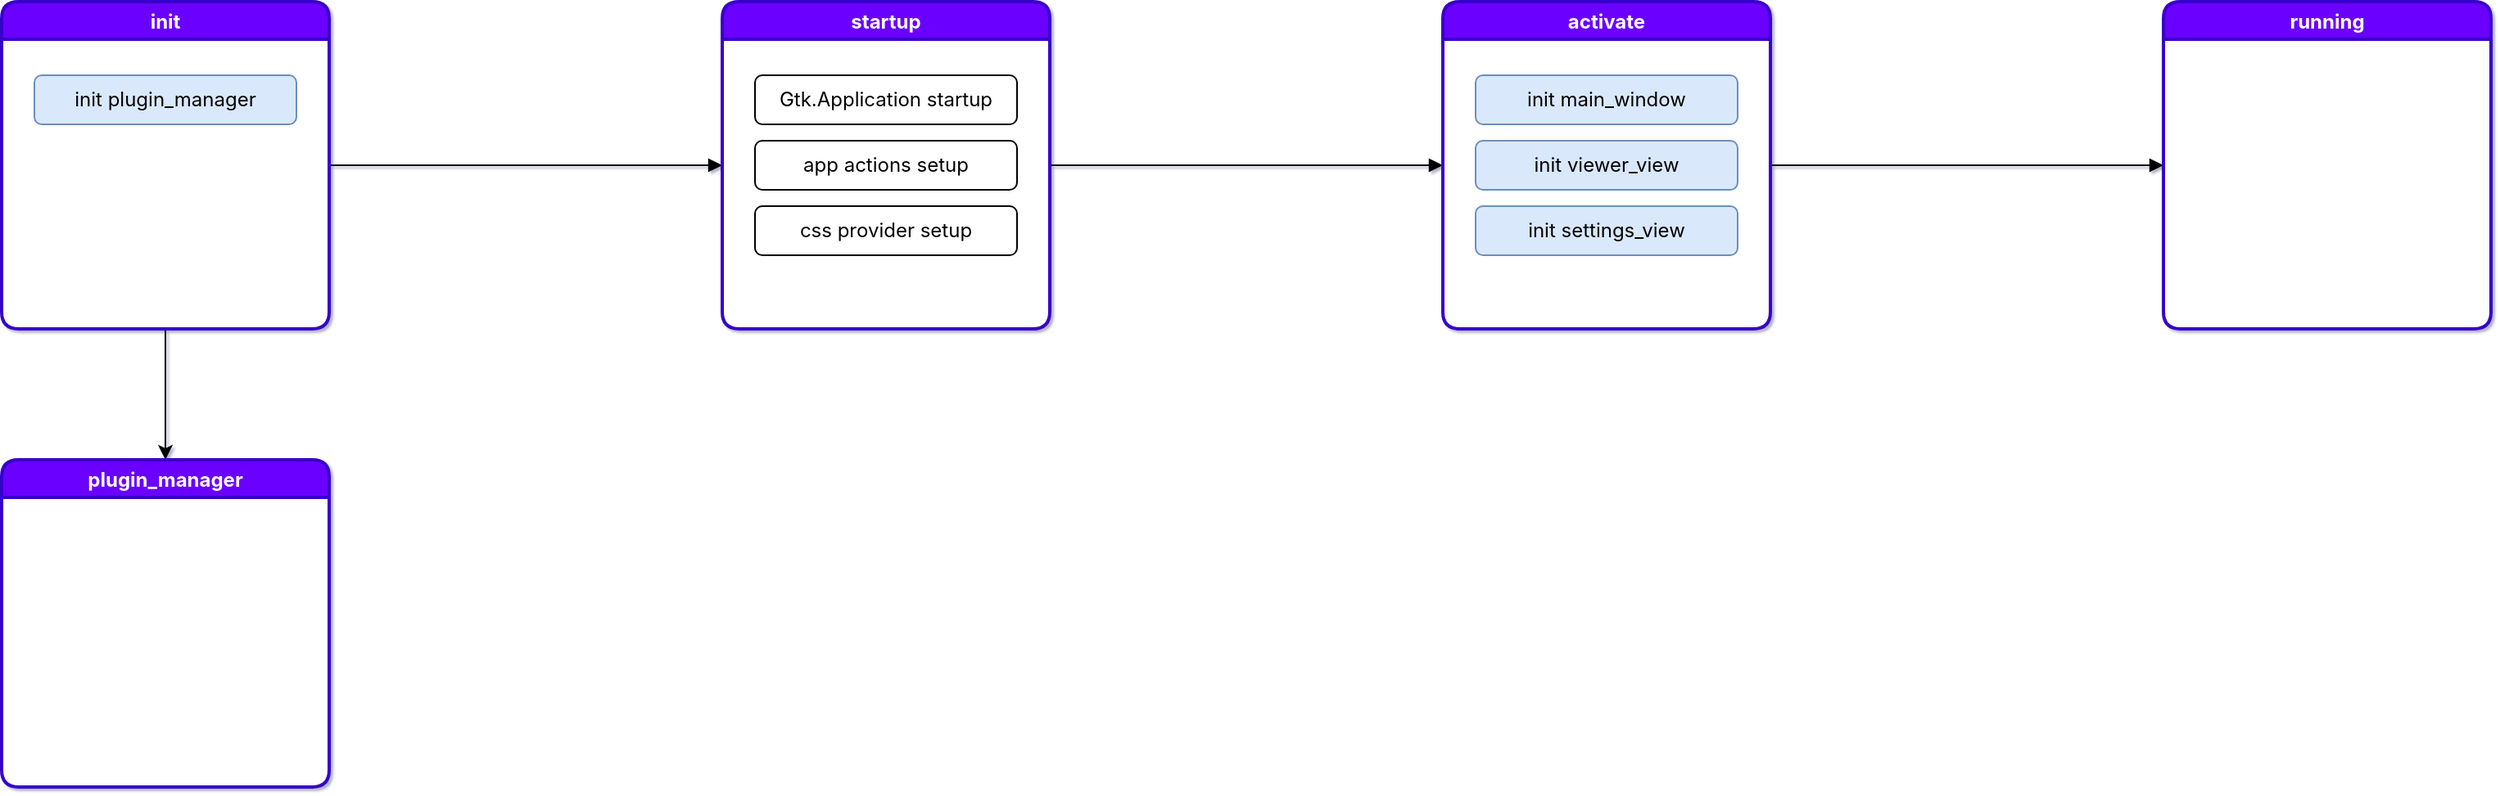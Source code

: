 <mxfile version="13.6.5" pages="2">
    <diagram id="j1ny3Ss1Q0sh5PDAtYMi" name="flow">
        <mxGraphModel dx="1838" dy="849" grid="1" gridSize="10" guides="1" tooltips="1" connect="1" arrows="1" fold="1" page="1" pageScale="1" pageWidth="1654" pageHeight="1169" math="0" shadow="1">
            <root>
                <mxCell id="9WSpmLzHRRsmoLOSvqGu-0"/>
                <mxCell id="9WSpmLzHRRsmoLOSvqGu-1" parent="9WSpmLzHRRsmoLOSvqGu-0"/>
                <mxCell id="9WSpmLzHRRsmoLOSvqGu-28" value="" style="edgeStyle=orthogonalEdgeStyle;rounded=0;orthogonalLoop=1;jettySize=auto;html=1;fontFamily=Inter;fontSource=https%3A%2F%2Ffonts.googleapis.com%2Fcss%3Ffamily%3DInter;strokeWidth=1;endArrow=block;endFill=1;" parent="9WSpmLzHRRsmoLOSvqGu-1" source="9WSpmLzHRRsmoLOSvqGu-22" target="9WSpmLzHRRsmoLOSvqGu-26" edge="1">
                    <mxGeometry relative="1" as="geometry"/>
                </mxCell>
                <mxCell id="1" value="" style="edgeStyle=orthogonalEdgeStyle;rounded=0;orthogonalLoop=1;jettySize=auto;html=1;" edge="1" parent="9WSpmLzHRRsmoLOSvqGu-1" source="9WSpmLzHRRsmoLOSvqGu-22" target="0">
                    <mxGeometry relative="1" as="geometry"/>
                </mxCell>
                <mxCell id="9WSpmLzHRRsmoLOSvqGu-22" value="init" style="swimlane;fillColor=#6a00ff;strokeColor=#3700CC;fontColor=#ffffff;strokeWidth=2;rounded=1;shadow=0;sketch=0;glass=0;fontFamily=Inter;fontSource=https%3A%2F%2Ffonts.googleapis.com%2Fcss%3Ffamily%3DInter;swimlaneFillColor=#ffffff;" parent="9WSpmLzHRRsmoLOSvqGu-1" vertex="1">
                    <mxGeometry x="80" y="40" width="200" height="200" as="geometry"/>
                </mxCell>
                <mxCell id="2" value="init plugin_manager" style="rounded=1;whiteSpace=wrap;html=1;fontFamily=Inter;fontSource=https%3A%2F%2Ffonts.googleapis.com%2Fcss%3Ffamily%3DInter;fillColor=#dae8fc;strokeColor=#6c8ebf;" vertex="1" parent="9WSpmLzHRRsmoLOSvqGu-22">
                    <mxGeometry x="20" y="45" width="160" height="30" as="geometry"/>
                </mxCell>
                <mxCell id="ZoLEWMUwDy_6GeyxjTov-4" value="" style="edgeStyle=orthogonalEdgeStyle;rounded=0;orthogonalLoop=1;jettySize=auto;html=1;fontFamily=Inter;fontSource=https%3A%2F%2Ffonts.googleapis.com%2Fcss%3Ffamily%3DInter;strokeWidth=1;endArrow=block;endFill=1;" parent="9WSpmLzHRRsmoLOSvqGu-1" source="9WSpmLzHRRsmoLOSvqGu-26" target="ZoLEWMUwDy_6GeyxjTov-0" edge="1">
                    <mxGeometry relative="1" as="geometry"/>
                </mxCell>
                <mxCell id="9WSpmLzHRRsmoLOSvqGu-26" value="startup" style="swimlane;fillColor=#6a00ff;strokeColor=#3700CC;fontColor=#ffffff;strokeWidth=2;perimeterSpacing=0;rounded=1;fontFamily=Inter;fontSource=https%3A%2F%2Ffonts.googleapis.com%2Fcss%3Ffamily%3DInter;swimlaneFillColor=#ffffff;" parent="9WSpmLzHRRsmoLOSvqGu-1" vertex="1">
                    <mxGeometry x="520" y="40" width="200" height="200" as="geometry"/>
                </mxCell>
                <mxCell id="9WSpmLzHRRsmoLOSvqGu-13" value="Gtk.Application startup" style="rounded=1;whiteSpace=wrap;html=1;fontFamily=Inter;fontSource=https%3A%2F%2Ffonts.googleapis.com%2Fcss%3Ffamily%3DInter;" parent="9WSpmLzHRRsmoLOSvqGu-26" vertex="1">
                    <mxGeometry x="20" y="45" width="160" height="30" as="geometry"/>
                </mxCell>
                <mxCell id="9WSpmLzHRRsmoLOSvqGu-14" value="app actions setup" style="rounded=1;whiteSpace=wrap;html=1;fontFamily=Inter;fontSource=https%3A%2F%2Ffonts.googleapis.com%2Fcss%3Ffamily%3DInter;" parent="9WSpmLzHRRsmoLOSvqGu-26" vertex="1">
                    <mxGeometry x="20" y="85" width="160" height="30" as="geometry"/>
                </mxCell>
                <mxCell id="9WSpmLzHRRsmoLOSvqGu-15" value="css provider setup" style="rounded=1;whiteSpace=wrap;html=1;fontFamily=Inter;fontSource=https%3A%2F%2Ffonts.googleapis.com%2Fcss%3Ffamily%3DInter;" parent="9WSpmLzHRRsmoLOSvqGu-26" vertex="1">
                    <mxGeometry x="20" y="125" width="160" height="30" as="geometry"/>
                </mxCell>
                <mxCell id="hLRt6eJ45aM8rtLhUjsM-7" value="" style="edgeStyle=orthogonalEdgeStyle;rounded=0;orthogonalLoop=1;jettySize=auto;html=1;fontFamily=Inter;fontSource=https%3A%2F%2Ffonts.googleapis.com%2Fcss%3Ffamily%3DInter;strokeWidth=1;endArrow=block;endFill=1;" parent="9WSpmLzHRRsmoLOSvqGu-1" source="ZoLEWMUwDy_6GeyxjTov-0" target="hLRt6eJ45aM8rtLhUjsM-5" edge="1">
                    <mxGeometry relative="1" as="geometry"/>
                </mxCell>
                <mxCell id="ZoLEWMUwDy_6GeyxjTov-0" value="activate" style="swimlane;fillColor=#6a00ff;strokeColor=#3700CC;fontColor=#ffffff;strokeWidth=2;perimeterSpacing=0;rounded=1;fontFamily=Inter;fontSource=https%3A%2F%2Ffonts.googleapis.com%2Fcss%3Ffamily%3DInter;swimlaneFillColor=#ffffff;" parent="9WSpmLzHRRsmoLOSvqGu-1" vertex="1">
                    <mxGeometry x="960" y="40" width="200" height="200" as="geometry"/>
                </mxCell>
                <mxCell id="9WSpmLzHRRsmoLOSvqGu-16" value="init main_window" style="rounded=1;whiteSpace=wrap;html=1;fontFamily=Inter;fontSource=https%3A%2F%2Ffonts.googleapis.com%2Fcss%3Ffamily%3DInter;fillColor=#dae8fc;strokeColor=#6c8ebf;" parent="ZoLEWMUwDy_6GeyxjTov-0" vertex="1">
                    <mxGeometry x="20" y="45" width="160" height="30" as="geometry"/>
                </mxCell>
                <mxCell id="C7c_2EIT-gh8rbHYRcQ1-89" value="init viewer_view" style="rounded=1;whiteSpace=wrap;html=1;fontFamily=Inter;fontSource=https%3A%2F%2Ffonts.googleapis.com%2Fcss%3Ffamily%3DInter;fillColor=#dae8fc;strokeColor=#6c8ebf;" parent="ZoLEWMUwDy_6GeyxjTov-0" vertex="1">
                    <mxGeometry x="20" y="85" width="160" height="30" as="geometry"/>
                </mxCell>
                <mxCell id="C7c_2EIT-gh8rbHYRcQ1-90" value="init settings_view" style="rounded=1;whiteSpace=wrap;html=1;fontFamily=Inter;fontSource=https%3A%2F%2Ffonts.googleapis.com%2Fcss%3Ffamily%3DInter;fillColor=#dae8fc;strokeColor=#6c8ebf;" parent="ZoLEWMUwDy_6GeyxjTov-0" vertex="1">
                    <mxGeometry x="20" y="125" width="160" height="30" as="geometry"/>
                </mxCell>
                <mxCell id="hLRt6eJ45aM8rtLhUjsM-5" value="running" style="swimlane;fillColor=#6a00ff;strokeColor=#3700CC;fontColor=#ffffff;strokeWidth=2;perimeterSpacing=0;rounded=1;fontFamily=Inter;fontSource=https%3A%2F%2Ffonts.googleapis.com%2Fcss%3Ffamily%3DInter;swimlaneFillColor=#ffffff;" parent="9WSpmLzHRRsmoLOSvqGu-1" vertex="1">
                    <mxGeometry x="1400" y="40" width="200" height="200" as="geometry"/>
                </mxCell>
                <mxCell id="0" value="plugin_manager" style="swimlane;fillColor=#6a00ff;strokeColor=#3700CC;fontColor=#ffffff;strokeWidth=2;rounded=1;shadow=0;sketch=0;glass=0;fontFamily=Inter;fontSource=https%3A%2F%2Ffonts.googleapis.com%2Fcss%3Ffamily%3DInter;swimlaneFillColor=#ffffff;startSize=23;" vertex="1" parent="9WSpmLzHRRsmoLOSvqGu-1">
                    <mxGeometry x="80" y="320" width="200" height="200" as="geometry"/>
                </mxCell>
            </root>
        </mxGraphModel>
    </diagram>
    <diagram id="5EeQjIvcW-7eiT6Ac4AI" name="Page-1">
        &#xa;        &#xa;        &#xa;        &#xa;&#xa;&#xa;&#xa;
        <mxGraphModel dx="1886" dy="859" grid="1" gridSize="10" guides="1" tooltips="1" connect="1" arrows="1" fold="1" page="1" pageScale="1" pageWidth="1169" pageHeight="827" math="0" shadow="0">
            &#xa;            &#xa;            &#xa;            &#xa;&#xa;&#xa;&#xa;
            <root>
                &#xa;                &#xa;                &#xa;                &#xa;&#xa;&#xa;&#xa;
                <mxCell id="0"/>
                &#xa;                &#xa;                &#xa;                &#xa;&#xa;&#xa;&#xa;
                <mxCell id="1" parent="0"/>
                &#xa;                &#xa;                &#xa;                &#xa;&#xa;&#xa;&#xa;
                <mxCell id="TuA7DoEsxkjV3yU_Ow-H-13" value="" style="edgeStyle=orthogonalEdgeStyle;rounded=0;orthogonalLoop=1;jettySize=auto;html=1;" parent="1" source="TuA7DoEsxkjV3yU_Ow-H-1" target="TuA7DoEsxkjV3yU_Ow-H-12" edge="1">
                    &#xa;                    &#xa;                    &#xa;                    &#xa;&#xa;&#xa;&#xa;
                    <mxGeometry relative="1" as="geometry"/>
                    &#xa;                    &#xa;                    &#xa;                    &#xa;&#xa;&#xa;&#xa;
                </mxCell>
                &#xa;                &#xa;                &#xa;                &#xa;&#xa;&#xa;&#xa;
                <mxCell id="TuA7DoEsxkjV3yU_Ow-H-1" value="Get Screen Size" style="rounded=1;whiteSpace=wrap;html=1;" parent="1" vertex="1">
                    &#xa;                    &#xa;                    &#xa;                    &#xa;&#xa;&#xa;&#xa;
                    <mxGeometry x="60" y="40" width="120" height="50" as="geometry"/>
                    &#xa;                    &#xa;                    &#xa;                    &#xa;&#xa;&#xa;&#xa;
                </mxCell>
                &#xa;                &#xa;                &#xa;                &#xa;&#xa;&#xa;&#xa;
                <mxCell id="TuA7DoEsxkjV3yU_Ow-H-15" value="" style="edgeStyle=orthogonalEdgeStyle;rounded=0;orthogonalLoop=1;jettySize=auto;html=1;" parent="1" source="TuA7DoEsxkjV3yU_Ow-H-12" target="TuA7DoEsxkjV3yU_Ow-H-14" edge="1">
                    &#xa;                    &#xa;                    &#xa;                    &#xa;&#xa;&#xa;&#xa;
                    <mxGeometry relative="1" as="geometry"/>
                    &#xa;                    &#xa;                    &#xa;                    &#xa;&#xa;&#xa;&#xa;
                </mxCell>
                &#xa;                &#xa;                &#xa;                &#xa;&#xa;&#xa;&#xa;
                <mxCell id="TuA7DoEsxkjV3yU_Ow-H-12" value="Scaled Screen Size by 1/5" style="whiteSpace=wrap;html=1;rounded=1;" parent="1" vertex="1">
                    &#xa;                    &#xa;                    &#xa;                    &#xa;&#xa;&#xa;&#xa;
                    <mxGeometry x="60" y="120" width="120" height="60" as="geometry"/>
                    &#xa;                    &#xa;                    &#xa;                    &#xa;&#xa;&#xa;&#xa;
                </mxCell>
                &#xa;                &#xa;                &#xa;                &#xa;&#xa;&#xa;&#xa;
                <mxCell id="TuA7DoEsxkjV3yU_Ow-H-17" value="" style="edgeStyle=orthogonalEdgeStyle;rounded=0;orthogonalLoop=1;jettySize=auto;html=1;" parent="1" source="TuA7DoEsxkjV3yU_Ow-H-14" target="TuA7DoEsxkjV3yU_Ow-H-16" edge="1">
                    &#xa;                    &#xa;                    &#xa;                    &#xa;&#xa;&#xa;&#xa;
                    <mxGeometry relative="1" as="geometry"/>
                    &#xa;                    &#xa;                    &#xa;                    &#xa;&#xa;&#xa;&#xa;
                </mxCell>
                &#xa;                &#xa;                &#xa;                &#xa;&#xa;&#xa;&#xa;
                <mxCell id="TuA7DoEsxkjV3yU_Ow-H-14" value="Get number of workspace" style="whiteSpace=wrap;html=1;rounded=1;" parent="1" vertex="1">
                    &#xa;                    &#xa;                    &#xa;                    &#xa;&#xa;&#xa;&#xa;
                    <mxGeometry x="60" y="210" width="120" height="60" as="geometry"/>
                    &#xa;                    &#xa;                    &#xa;                    &#xa;&#xa;&#xa;&#xa;
                </mxCell>
                &#xa;                &#xa;                &#xa;                &#xa;&#xa;&#xa;&#xa;
                <mxCell id="TuA7DoEsxkjV3yU_Ow-H-23" value="" style="edgeStyle=orthogonalEdgeStyle;rounded=0;orthogonalLoop=1;jettySize=auto;html=1;" parent="1" source="TuA7DoEsxkjV3yU_Ow-H-16" target="TuA7DoEsxkjV3yU_Ow-H-22" edge="1">
                    &#xa;                    &#xa;                    &#xa;                    &#xa;&#xa;&#xa;&#xa;
                    <mxGeometry relative="1" as="geometry"/>
                    &#xa;                    &#xa;                    &#xa;                    &#xa;&#xa;&#xa;&#xa;
                </mxCell>
                &#xa;                &#xa;                &#xa;                &#xa;&#xa;&#xa;&#xa;
                <mxCell id="TuA7DoEsxkjV3yU_Ow-H-16" value="Get All Windows" style="whiteSpace=wrap;html=1;rounded=1;" parent="1" vertex="1">
                    &#xa;                    &#xa;                    &#xa;                    &#xa;&#xa;&#xa;&#xa;
                    <mxGeometry x="60" y="300" width="120" height="60" as="geometry"/>
                    &#xa;                    &#xa;                    &#xa;                    &#xa;&#xa;&#xa;&#xa;
                </mxCell>
                &#xa;                &#xa;                &#xa;                &#xa;&#xa;&#xa;&#xa;
                <mxCell id="TuA7DoEsxkjV3yU_Ow-H-21" value="" style="edgeStyle=orthogonalEdgeStyle;rounded=0;orthogonalLoop=1;jettySize=auto;html=1;" parent="1" source="TuA7DoEsxkjV3yU_Ow-H-18" target="TuA7DoEsxkjV3yU_Ow-H-20" edge="1">
                    &#xa;                    &#xa;                    &#xa;                    &#xa;&#xa;&#xa;&#xa;
                    <mxGeometry relative="1" as="geometry"/>
                    &#xa;                    &#xa;                    &#xa;                    &#xa;&#xa;&#xa;&#xa;
                </mxCell>
                &#xa;                &#xa;                &#xa;                &#xa;&#xa;&#xa;&#xa;
                <mxCell id="TuA7DoEsxkjV3yU_Ow-H-18" value="Exclude whitelist apps" style="whiteSpace=wrap;html=1;rounded=1;" parent="1" vertex="1">
                    &#xa;                    &#xa;                    &#xa;                    &#xa;&#xa;&#xa;&#xa;
                    <mxGeometry x="60" y="550" width="120" height="60" as="geometry"/>
                    &#xa;                    &#xa;                    &#xa;                    &#xa;&#xa;&#xa;&#xa;
                </mxCell>
                &#xa;                &#xa;                &#xa;                &#xa;&#xa;&#xa;&#xa;
                <mxCell id="TuA7DoEsxkjV3yU_Ow-H-20" value="Get App Attributes&lt;br&gt;Name&lt;br&gt;Icon&lt;br&gt;Desktop file" style="whiteSpace=wrap;html=1;rounded=1;" parent="1" vertex="1">
                    &#xa;                    &#xa;                    &#xa;                    &#xa;&#xa;&#xa;&#xa;
                    <mxGeometry x="60" y="640" width="120" height="60" as="geometry"/>
                    &#xa;                    &#xa;                    &#xa;                    &#xa;&#xa;&#xa;&#xa;
                </mxCell>
                &#xa;                &#xa;                &#xa;                &#xa;&#xa;&#xa;&#xa;
                <mxCell id="TuA7DoEsxkjV3yU_Ow-H-25" value="" style="edgeStyle=orthogonalEdgeStyle;rounded=0;orthogonalLoop=1;jettySize=auto;html=1;" parent="1" source="TuA7DoEsxkjV3yU_Ow-H-22" target="TuA7DoEsxkjV3yU_Ow-H-24" edge="1">
                    &#xa;                    &#xa;                    &#xa;                    &#xa;&#xa;&#xa;&#xa;
                    <mxGeometry relative="1" as="geometry"/>
                    &#xa;                    &#xa;                    &#xa;                    &#xa;&#xa;&#xa;&#xa;
                </mxCell>
                &#xa;                &#xa;                &#xa;                &#xa;&#xa;&#xa;&#xa;
                <mxCell id="TuA7DoEsxkjV3yU_Ow-H-22" value="Get window xid" style="whiteSpace=wrap;html=1;rounded=1;" parent="1" vertex="1">
                    &#xa;                    &#xa;                    &#xa;                    &#xa;&#xa;&#xa;&#xa;
                    <mxGeometry x="60" y="384" width="120" height="60" as="geometry"/>
                    &#xa;                    &#xa;                    &#xa;                    &#xa;&#xa;&#xa;&#xa;
                </mxCell>
                &#xa;                &#xa;                &#xa;                &#xa;&#xa;&#xa;&#xa;
                <mxCell id="TuA7DoEsxkjV3yU_Ow-H-26" style="edgeStyle=orthogonalEdgeStyle;rounded=0;orthogonalLoop=1;jettySize=auto;html=1;" parent="1" source="TuA7DoEsxkjV3yU_Ow-H-24" target="TuA7DoEsxkjV3yU_Ow-H-18" edge="1">
                    &#xa;                    &#xa;                    &#xa;                    &#xa;&#xa;&#xa;&#xa;
                    <mxGeometry relative="1" as="geometry"/>
                    &#xa;                    &#xa;                    &#xa;                    &#xa;&#xa;&#xa;&#xa;
                </mxCell>
                &#xa;                &#xa;                &#xa;                &#xa;&#xa;&#xa;&#xa;
                <mxCell id="TuA7DoEsxkjV3yU_Ow-H-24" value="Get App" style="whiteSpace=wrap;html=1;rounded=1;" parent="1" vertex="1">
                    &#xa;                    &#xa;                    &#xa;                    &#xa;&#xa;&#xa;&#xa;
                    <mxGeometry x="60" y="460" width="120" height="60" as="geometry"/>
                    &#xa;                    &#xa;                    &#xa;                    &#xa;&#xa;&#xa;&#xa;
                </mxCell>
                &#xa;                &#xa;                &#xa;                &#xa;&#xa;&#xa;&#xa;
            </root>
            &#xa;            &#xa;            &#xa;            &#xa;&#xa;&#xa;&#xa;
        </mxGraphModel>
        &#xa;        &#xa;        &#xa;        &#xa;&#xa;&#xa;&#xa;
    </diagram>
</mxfile>